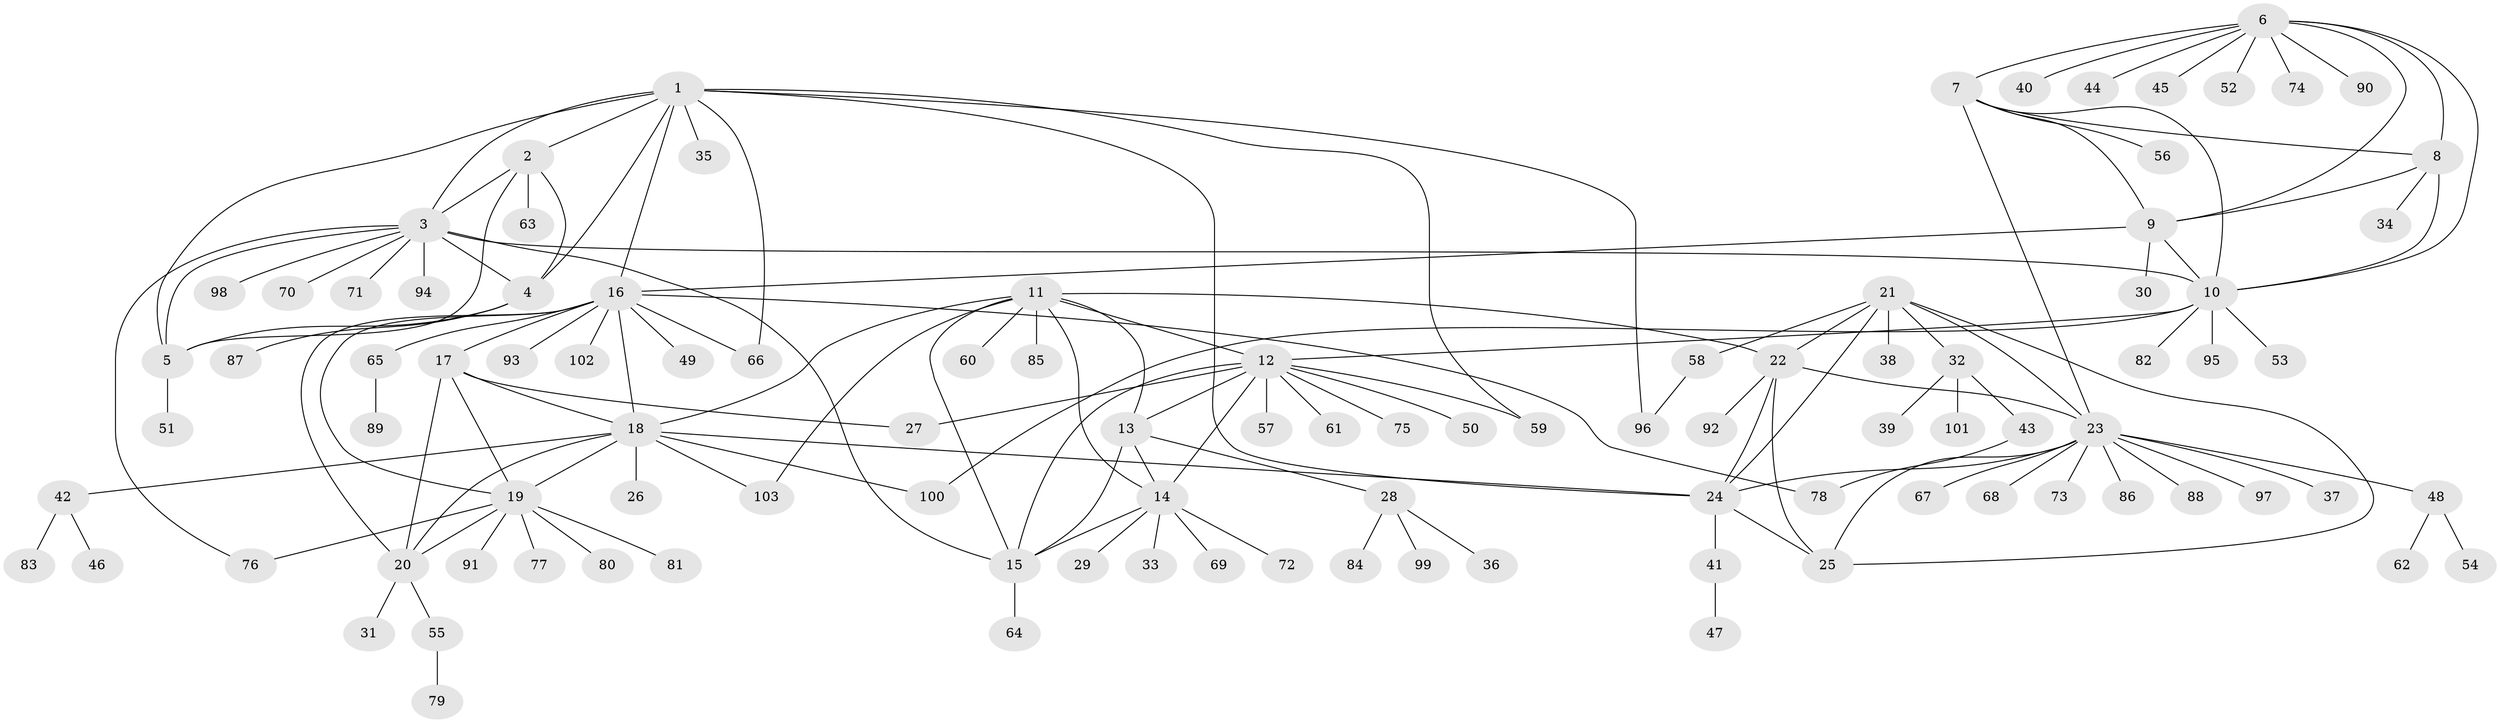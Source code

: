 // coarse degree distribution, {9: 0.05405405405405406, 4: 0.08108108108108109, 10: 0.02702702702702703, 5: 0.08108108108108109, 8: 0.013513513513513514, 7: 0.02702702702702703, 11: 0.013513513513513514, 6: 0.02702702702702703, 12: 0.013513513513513514, 2: 0.1891891891891892, 3: 0.02702702702702703, 1: 0.44594594594594594}
// Generated by graph-tools (version 1.1) at 2025/52/03/04/25 22:52:36]
// undirected, 103 vertices, 146 edges
graph export_dot {
  node [color=gray90,style=filled];
  1;
  2;
  3;
  4;
  5;
  6;
  7;
  8;
  9;
  10;
  11;
  12;
  13;
  14;
  15;
  16;
  17;
  18;
  19;
  20;
  21;
  22;
  23;
  24;
  25;
  26;
  27;
  28;
  29;
  30;
  31;
  32;
  33;
  34;
  35;
  36;
  37;
  38;
  39;
  40;
  41;
  42;
  43;
  44;
  45;
  46;
  47;
  48;
  49;
  50;
  51;
  52;
  53;
  54;
  55;
  56;
  57;
  58;
  59;
  60;
  61;
  62;
  63;
  64;
  65;
  66;
  67;
  68;
  69;
  70;
  71;
  72;
  73;
  74;
  75;
  76;
  77;
  78;
  79;
  80;
  81;
  82;
  83;
  84;
  85;
  86;
  87;
  88;
  89;
  90;
  91;
  92;
  93;
  94;
  95;
  96;
  97;
  98;
  99;
  100;
  101;
  102;
  103;
  1 -- 2;
  1 -- 3;
  1 -- 4;
  1 -- 5;
  1 -- 16;
  1 -- 24;
  1 -- 35;
  1 -- 59;
  1 -- 66;
  1 -- 96;
  2 -- 3;
  2 -- 4;
  2 -- 5;
  2 -- 63;
  3 -- 4;
  3 -- 5;
  3 -- 10;
  3 -- 15;
  3 -- 70;
  3 -- 71;
  3 -- 76;
  3 -- 94;
  3 -- 98;
  4 -- 5;
  4 -- 87;
  5 -- 51;
  6 -- 7;
  6 -- 8;
  6 -- 9;
  6 -- 10;
  6 -- 40;
  6 -- 44;
  6 -- 45;
  6 -- 52;
  6 -- 74;
  6 -- 90;
  7 -- 8;
  7 -- 9;
  7 -- 10;
  7 -- 23;
  7 -- 56;
  8 -- 9;
  8 -- 10;
  8 -- 34;
  9 -- 10;
  9 -- 16;
  9 -- 30;
  10 -- 12;
  10 -- 53;
  10 -- 82;
  10 -- 95;
  10 -- 100;
  11 -- 12;
  11 -- 13;
  11 -- 14;
  11 -- 15;
  11 -- 18;
  11 -- 22;
  11 -- 60;
  11 -- 85;
  11 -- 103;
  12 -- 13;
  12 -- 14;
  12 -- 15;
  12 -- 27;
  12 -- 50;
  12 -- 57;
  12 -- 59;
  12 -- 61;
  12 -- 75;
  13 -- 14;
  13 -- 15;
  13 -- 28;
  14 -- 15;
  14 -- 29;
  14 -- 33;
  14 -- 69;
  14 -- 72;
  15 -- 64;
  16 -- 17;
  16 -- 18;
  16 -- 19;
  16 -- 20;
  16 -- 49;
  16 -- 65;
  16 -- 66;
  16 -- 78;
  16 -- 93;
  16 -- 102;
  17 -- 18;
  17 -- 19;
  17 -- 20;
  17 -- 27;
  18 -- 19;
  18 -- 20;
  18 -- 24;
  18 -- 26;
  18 -- 42;
  18 -- 100;
  18 -- 103;
  19 -- 20;
  19 -- 76;
  19 -- 77;
  19 -- 80;
  19 -- 81;
  19 -- 91;
  20 -- 31;
  20 -- 55;
  21 -- 22;
  21 -- 23;
  21 -- 24;
  21 -- 25;
  21 -- 32;
  21 -- 38;
  21 -- 58;
  22 -- 23;
  22 -- 24;
  22 -- 25;
  22 -- 92;
  23 -- 24;
  23 -- 25;
  23 -- 37;
  23 -- 48;
  23 -- 67;
  23 -- 68;
  23 -- 73;
  23 -- 86;
  23 -- 88;
  23 -- 97;
  24 -- 25;
  24 -- 41;
  28 -- 36;
  28 -- 84;
  28 -- 99;
  32 -- 39;
  32 -- 43;
  32 -- 101;
  41 -- 47;
  42 -- 46;
  42 -- 83;
  43 -- 78;
  48 -- 54;
  48 -- 62;
  55 -- 79;
  58 -- 96;
  65 -- 89;
}
